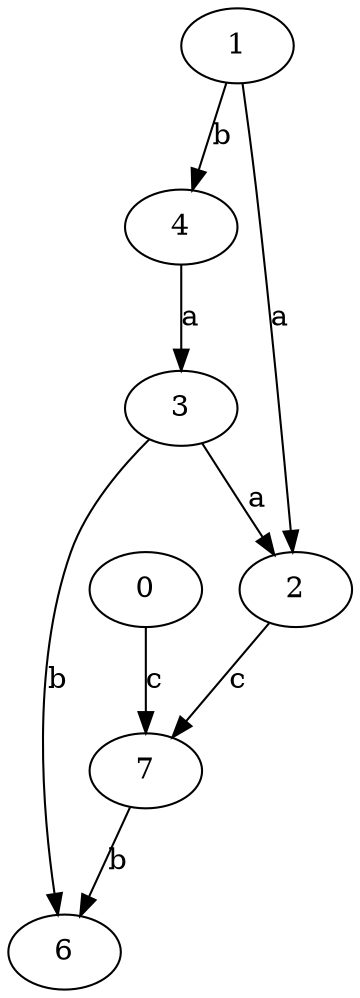 strict digraph  {
2;
3;
4;
6;
7;
0;
1;
2 -> 7  [label=c];
3 -> 2  [label=a];
3 -> 6  [label=b];
4 -> 3  [label=a];
7 -> 6  [label=b];
0 -> 7  [label=c];
1 -> 2  [label=a];
1 -> 4  [label=b];
}
